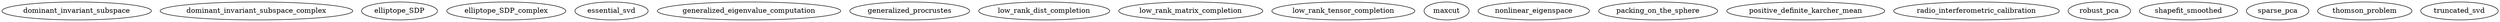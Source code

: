 /* Created by mdot for Matlab */
digraph m2html {

  dominant_invariant_subspace [URL="dominant_invariant_subspace.html"];
  dominant_invariant_subspace_complex [URL="dominant_invariant_subspace_complex.html"];
  elliptope_SDP [URL="elliptope_SDP.html"];
  elliptope_SDP_complex [URL="elliptope_SDP_complex.html"];
  essential_svd [URL="essential_svd.html"];
  generalized_eigenvalue_computation [URL="generalized_eigenvalue_computation.html"];
  generalized_procrustes [URL="generalized_procrustes.html"];
  low_rank_dist_completion [URL="low_rank_dist_completion.html"];
  low_rank_matrix_completion [URL="low_rank_matrix_completion.html"];
  low_rank_tensor_completion [URL="low_rank_tensor_completion.html"];
  maxcut [URL="maxcut.html"];
  nonlinear_eigenspace [URL="nonlinear_eigenspace.html"];
  packing_on_the_sphere [URL="packing_on_the_sphere.html"];
  positive_definite_karcher_mean [URL="positive_definite_karcher_mean.html"];
  radio_interferometric_calibration [URL="radio_interferometric_calibration.html"];
  robust_pca [URL="robust_pca.html"];
  shapefit_smoothed [URL="shapefit_smoothed.html"];
  sparse_pca [URL="sparse_pca.html"];
  thomson_problem [URL="thomson_problem.html"];
  truncated_svd [URL="truncated_svd.html"];
}